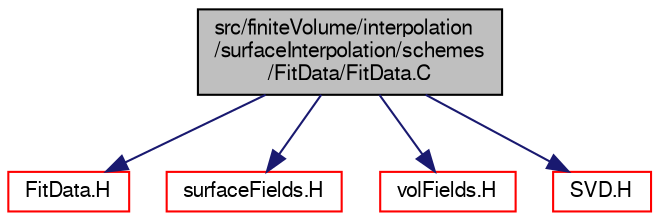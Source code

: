digraph "src/finiteVolume/interpolation/surfaceInterpolation/schemes/FitData/FitData.C"
{
  bgcolor="transparent";
  edge [fontname="FreeSans",fontsize="10",labelfontname="FreeSans",labelfontsize="10"];
  node [fontname="FreeSans",fontsize="10",shape=record];
  Node0 [label="src/finiteVolume/interpolation\l/surfaceInterpolation/schemes\l/FitData/FitData.C",height=0.2,width=0.4,color="black", fillcolor="grey75", style="filled", fontcolor="black"];
  Node0 -> Node1 [color="midnightblue",fontsize="10",style="solid",fontname="FreeSans"];
  Node1 [label="FitData.H",height=0.2,width=0.4,color="red",URL="$a04151.html"];
  Node0 -> Node270 [color="midnightblue",fontsize="10",style="solid",fontname="FreeSans"];
  Node270 [label="surfaceFields.H",height=0.2,width=0.4,color="red",URL="$a02735.html",tooltip="Foam::surfaceFields. "];
  Node0 -> Node304 [color="midnightblue",fontsize="10",style="solid",fontname="FreeSans"];
  Node304 [label="volFields.H",height=0.2,width=0.4,color="red",URL="$a02750.html"];
  Node0 -> Node309 [color="midnightblue",fontsize="10",style="solid",fontname="FreeSans"];
  Node309 [label="SVD.H",height=0.2,width=0.4,color="red",URL="$a11033.html"];
}
